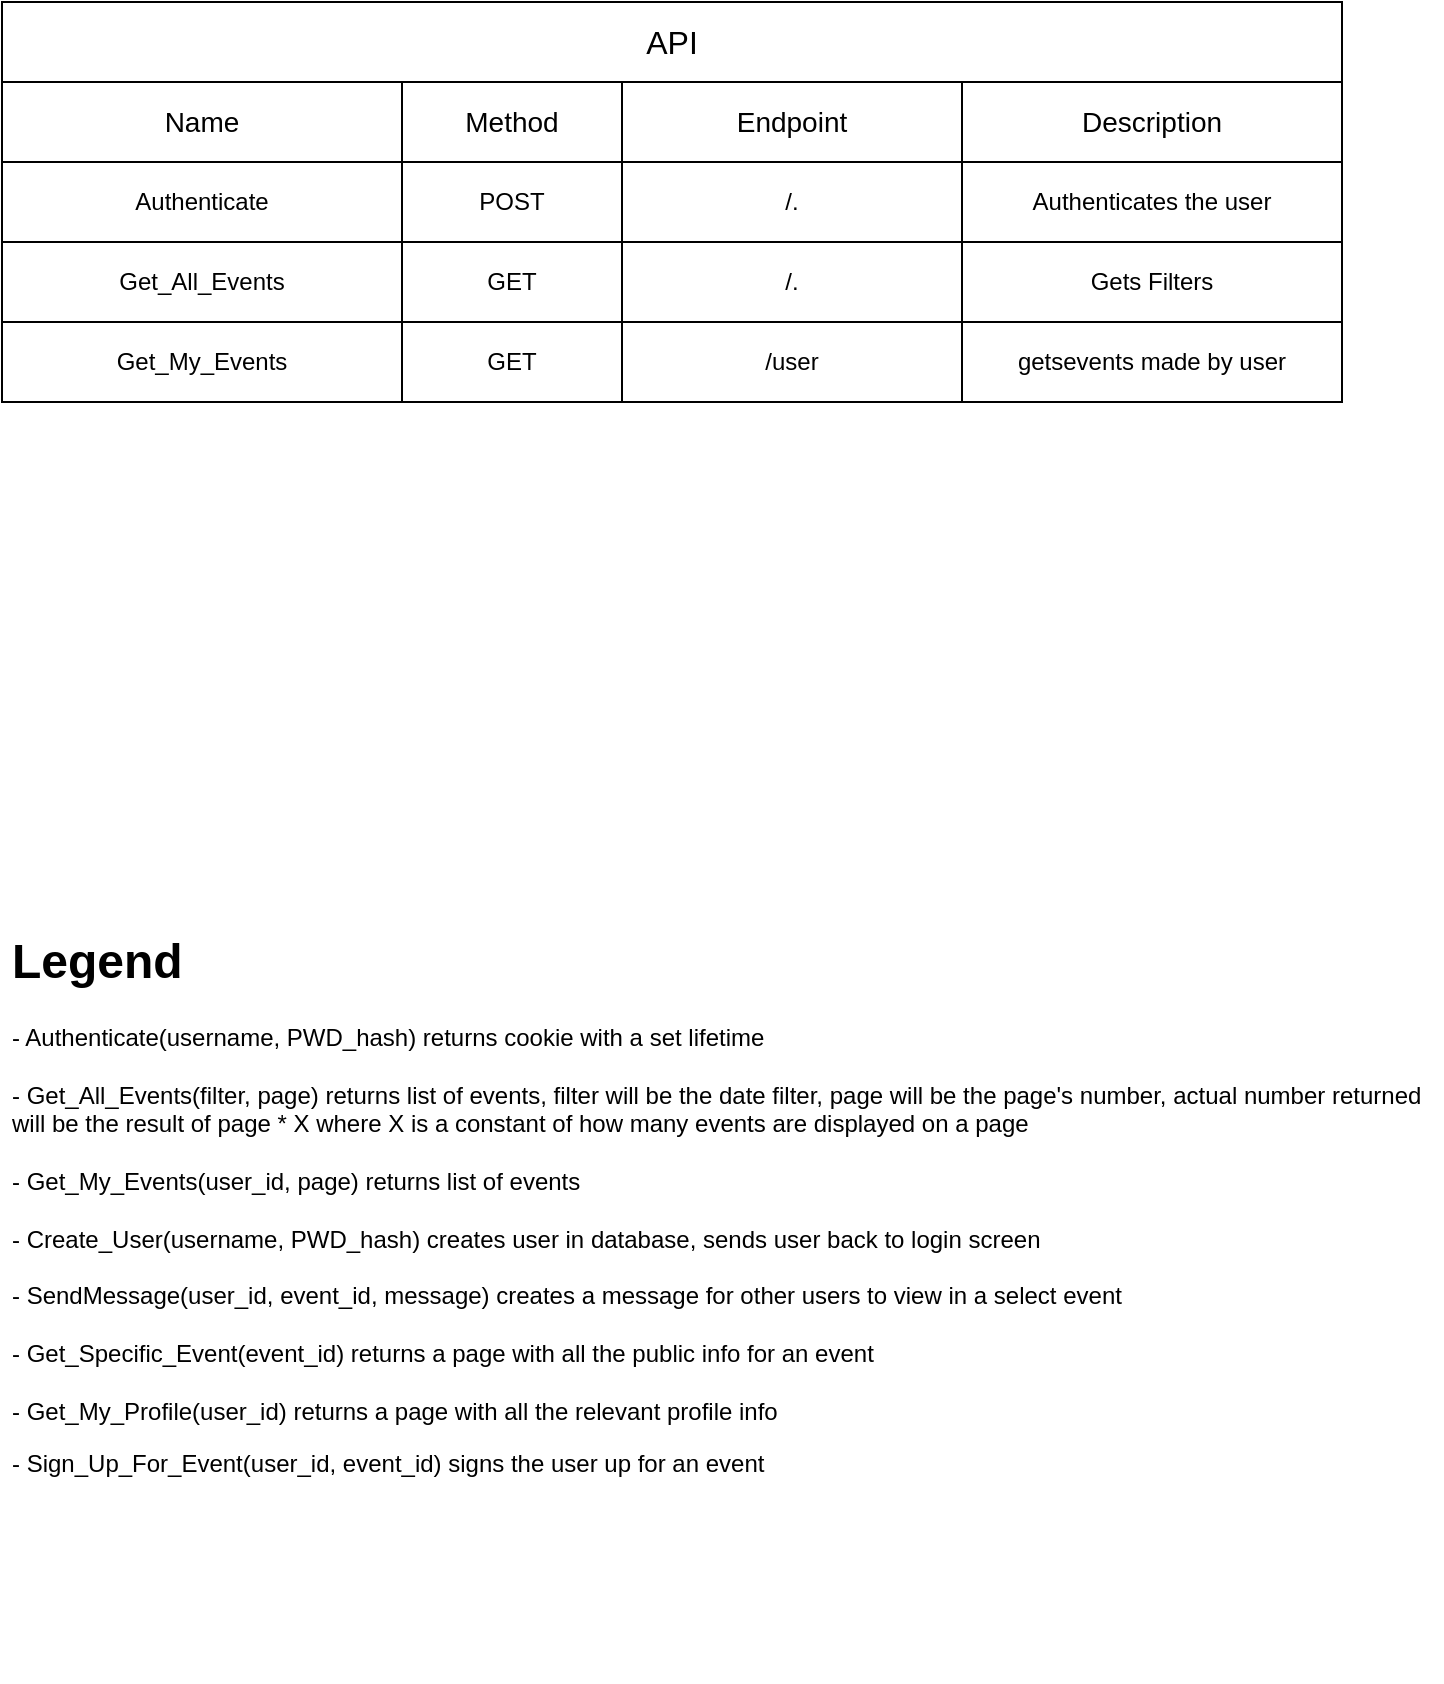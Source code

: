 <mxfile version="22.0.8" type="github">
  <diagram name="Page-1" id="kdXOE15zgvXjreJDdAsB">
    <mxGraphModel dx="2074" dy="1134" grid="1" gridSize="10" guides="1" tooltips="1" connect="1" arrows="1" fold="1" page="1" pageScale="1" pageWidth="827" pageHeight="1169" math="0" shadow="0">
      <root>
        <mxCell id="0" />
        <mxCell id="1" parent="0" />
        <mxCell id="NUmmN0Gwa0l5Ee_yNgIQ-20" value="&lt;h1&gt;Legend&lt;/h1&gt;&lt;p&gt;- Authenticate(username, PWD_hash) returns cookie with a set lifetime&lt;br&gt;&lt;br&gt;- Get_All_Events(filter, page) returns list of events, filter will be the date filter, page will be the page&#39;s number, actual number returned will be the result of page * X where X is a constant of how many events are displayed on a page&lt;br&gt;&lt;br&gt;- Get_My_Events(user_id, page) returns list of events&lt;br&gt;&lt;br&gt;- Create_User(username, PWD_hash) creates user in database, sends user back to login screen&lt;br&gt;&lt;br&gt;- SendMessage(user_id, event_id, message) creates a message for other users to view in a select event&lt;br&gt;&lt;br&gt;- Get_Specific_Event(event_id) returns a page with all the public info for an event&lt;br&gt;&lt;br&gt;- Get_My_Profile(user_id) returns a page with all the relevant profile info&lt;/p&gt;&lt;p&gt;- Sign_Up_For_Event(user_id, event_id) signs the user up for an event&lt;br&gt;&lt;/p&gt;" style="text;html=1;strokeColor=none;fillColor=none;spacing=5;spacingTop=-20;whiteSpace=wrap;overflow=hidden;rounded=0;" parent="1" vertex="1">
          <mxGeometry x="25" y="560" width="720" height="380" as="geometry" />
        </mxCell>
        <mxCell id="gTqMQ-U4zcdlG1qO-_d0-53" value="&lt;font style=&quot;font-size: 16px;&quot;&gt;API&lt;/font&gt;" style="rounded=0;whiteSpace=wrap;html=1;" vertex="1" parent="1">
          <mxGeometry x="25" y="100" width="670" height="40" as="geometry" />
        </mxCell>
        <mxCell id="gTqMQ-U4zcdlG1qO-_d0-54" value="&lt;font style=&quot;font-size: 14px;&quot;&gt;Name&lt;/font&gt;" style="rounded=0;whiteSpace=wrap;html=1;" vertex="1" parent="1">
          <mxGeometry x="25" y="140" width="200" height="40" as="geometry" />
        </mxCell>
        <mxCell id="gTqMQ-U4zcdlG1qO-_d0-55" value="&lt;font style=&quot;font-size: 14px;&quot;&gt;Method&lt;/font&gt;" style="rounded=0;whiteSpace=wrap;html=1;" vertex="1" parent="1">
          <mxGeometry x="225" y="140" width="110" height="40" as="geometry" />
        </mxCell>
        <mxCell id="gTqMQ-U4zcdlG1qO-_d0-56" value="&lt;font style=&quot;font-size: 14px;&quot;&gt;Endpoint&lt;/font&gt;" style="rounded=0;whiteSpace=wrap;html=1;" vertex="1" parent="1">
          <mxGeometry x="335" y="140" width="170" height="40" as="geometry" />
        </mxCell>
        <mxCell id="gTqMQ-U4zcdlG1qO-_d0-58" value="&lt;font style=&quot;font-size: 14px;&quot;&gt;Description&lt;br&gt;&lt;/font&gt;" style="rounded=0;whiteSpace=wrap;html=1;" vertex="1" parent="1">
          <mxGeometry x="505" y="140" width="190" height="40" as="geometry" />
        </mxCell>
        <mxCell id="gTqMQ-U4zcdlG1qO-_d0-59" value="Authenticate" style="rounded=0;whiteSpace=wrap;html=1;" vertex="1" parent="1">
          <mxGeometry x="25" y="180" width="200" height="40" as="geometry" />
        </mxCell>
        <mxCell id="gTqMQ-U4zcdlG1qO-_d0-60" value="POST" style="rounded=0;whiteSpace=wrap;html=1;" vertex="1" parent="1">
          <mxGeometry x="225" y="180" width="110" height="40" as="geometry" />
        </mxCell>
        <mxCell id="gTqMQ-U4zcdlG1qO-_d0-61" value="/." style="rounded=0;whiteSpace=wrap;html=1;" vertex="1" parent="1">
          <mxGeometry x="335" y="180" width="170" height="40" as="geometry" />
        </mxCell>
        <mxCell id="gTqMQ-U4zcdlG1qO-_d0-62" value="Authenticates the user" style="rounded=0;whiteSpace=wrap;html=1;" vertex="1" parent="1">
          <mxGeometry x="505" y="180" width="190" height="40" as="geometry" />
        </mxCell>
        <mxCell id="gTqMQ-U4zcdlG1qO-_d0-63" value="Get_All_Events" style="rounded=0;whiteSpace=wrap;html=1;" vertex="1" parent="1">
          <mxGeometry x="25" y="220" width="200" height="40" as="geometry" />
        </mxCell>
        <mxCell id="gTqMQ-U4zcdlG1qO-_d0-64" value="GET" style="rounded=0;whiteSpace=wrap;html=1;" vertex="1" parent="1">
          <mxGeometry x="225" y="220" width="110" height="40" as="geometry" />
        </mxCell>
        <mxCell id="gTqMQ-U4zcdlG1qO-_d0-65" value="/." style="rounded=0;whiteSpace=wrap;html=1;" vertex="1" parent="1">
          <mxGeometry x="335" y="220" width="170" height="40" as="geometry" />
        </mxCell>
        <mxCell id="gTqMQ-U4zcdlG1qO-_d0-66" value="Gets Filters" style="rounded=0;whiteSpace=wrap;html=1;" vertex="1" parent="1">
          <mxGeometry x="505" y="220" width="190" height="40" as="geometry" />
        </mxCell>
        <mxCell id="gTqMQ-U4zcdlG1qO-_d0-67" value="Get_My_Events" style="rounded=0;whiteSpace=wrap;html=1;" vertex="1" parent="1">
          <mxGeometry x="25" y="260" width="200" height="40" as="geometry" />
        </mxCell>
        <mxCell id="gTqMQ-U4zcdlG1qO-_d0-68" value="GET" style="rounded=0;whiteSpace=wrap;html=1;" vertex="1" parent="1">
          <mxGeometry x="225" y="260" width="110" height="40" as="geometry" />
        </mxCell>
        <mxCell id="gTqMQ-U4zcdlG1qO-_d0-69" value="/user" style="rounded=0;whiteSpace=wrap;html=1;" vertex="1" parent="1">
          <mxGeometry x="335" y="260" width="170" height="40" as="geometry" />
        </mxCell>
        <mxCell id="gTqMQ-U4zcdlG1qO-_d0-70" value="getsevents made by user" style="rounded=0;whiteSpace=wrap;html=1;" vertex="1" parent="1">
          <mxGeometry x="505" y="260" width="190" height="40" as="geometry" />
        </mxCell>
      </root>
    </mxGraphModel>
  </diagram>
</mxfile>
